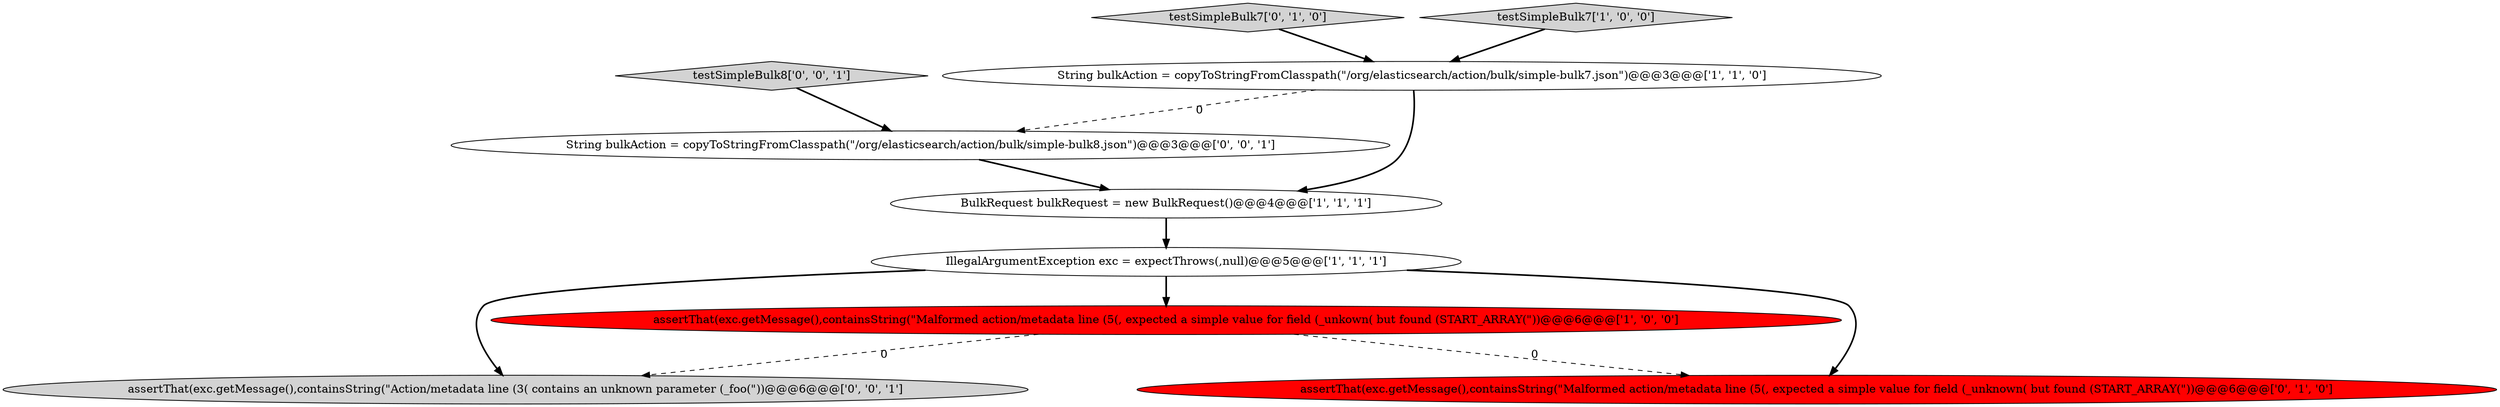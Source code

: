 digraph {
4 [style = filled, label = "String bulkAction = copyToStringFromClasspath(\"/org/elasticsearch/action/bulk/simple-bulk7.json\")@@@3@@@['1', '1', '0']", fillcolor = white, shape = ellipse image = "AAA0AAABBB1BBB"];
7 [style = filled, label = "testSimpleBulk8['0', '0', '1']", fillcolor = lightgray, shape = diamond image = "AAA0AAABBB3BBB"];
8 [style = filled, label = "assertThat(exc.getMessage(),containsString(\"Action/metadata line (3( contains an unknown parameter (_foo(\"))@@@6@@@['0', '0', '1']", fillcolor = lightgray, shape = ellipse image = "AAA0AAABBB3BBB"];
0 [style = filled, label = "assertThat(exc.getMessage(),containsString(\"Malformed action/metadata line (5(, expected a simple value for field (_unkown( but found (START_ARRAY(\"))@@@6@@@['1', '0', '0']", fillcolor = red, shape = ellipse image = "AAA1AAABBB1BBB"];
3 [style = filled, label = "BulkRequest bulkRequest = new BulkRequest()@@@4@@@['1', '1', '1']", fillcolor = white, shape = ellipse image = "AAA0AAABBB1BBB"];
5 [style = filled, label = "assertThat(exc.getMessage(),containsString(\"Malformed action/metadata line (5(, expected a simple value for field (_unknown( but found (START_ARRAY(\"))@@@6@@@['0', '1', '0']", fillcolor = red, shape = ellipse image = "AAA1AAABBB2BBB"];
6 [style = filled, label = "testSimpleBulk7['0', '1', '0']", fillcolor = lightgray, shape = diamond image = "AAA0AAABBB2BBB"];
1 [style = filled, label = "IllegalArgumentException exc = expectThrows(,null)@@@5@@@['1', '1', '1']", fillcolor = white, shape = ellipse image = "AAA0AAABBB1BBB"];
9 [style = filled, label = "String bulkAction = copyToStringFromClasspath(\"/org/elasticsearch/action/bulk/simple-bulk8.json\")@@@3@@@['0', '0', '1']", fillcolor = white, shape = ellipse image = "AAA0AAABBB3BBB"];
2 [style = filled, label = "testSimpleBulk7['1', '0', '0']", fillcolor = lightgray, shape = diamond image = "AAA0AAABBB1BBB"];
1->5 [style = bold, label=""];
7->9 [style = bold, label=""];
9->3 [style = bold, label=""];
0->8 [style = dashed, label="0"];
4->3 [style = bold, label=""];
6->4 [style = bold, label=""];
4->9 [style = dashed, label="0"];
1->0 [style = bold, label=""];
1->8 [style = bold, label=""];
3->1 [style = bold, label=""];
0->5 [style = dashed, label="0"];
2->4 [style = bold, label=""];
}
